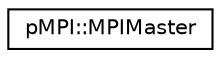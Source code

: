 digraph "Graphical Class Hierarchy"
{
  edge [fontname="Helvetica",fontsize="10",labelfontname="Helvetica",labelfontsize="10"];
  node [fontname="Helvetica",fontsize="10",shape=record];
  rankdir="LR";
  Node0 [label="pMPI::MPIMaster",height=0.2,width=0.4,color="black", fillcolor="white", style="filled",URL="$structp_m_p_i_1_1_m_p_i_master.html",tooltip="Abstraction of an MPI master process. "];
}
